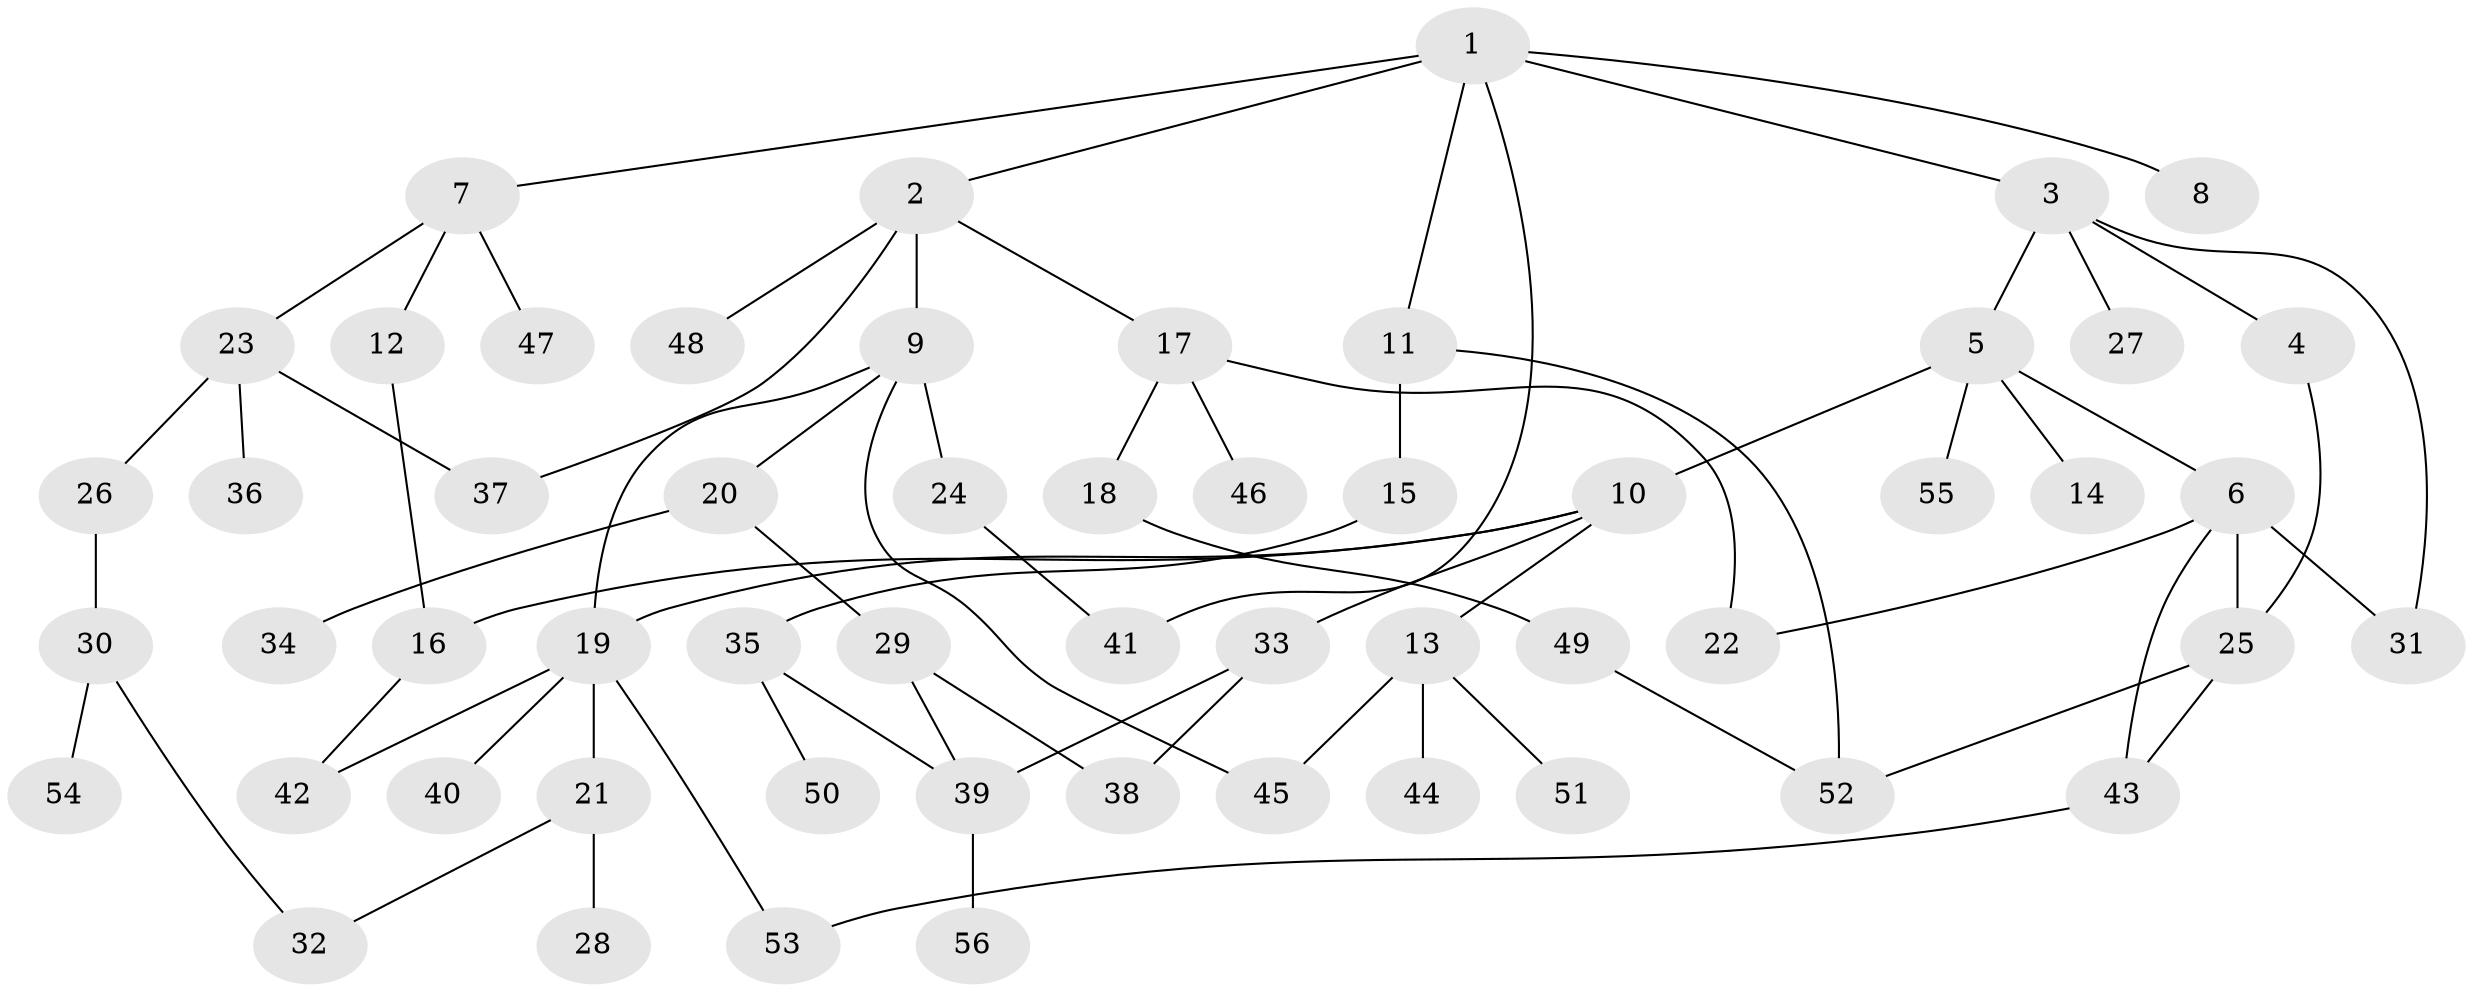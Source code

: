 // coarse degree distribution, {5: 0.07692307692307693, 7: 0.02564102564102564, 4: 0.07692307692307693, 6: 0.10256410256410256, 3: 0.1282051282051282, 2: 0.2564102564102564, 1: 0.3333333333333333}
// Generated by graph-tools (version 1.1) at 2025/23/03/03/25 07:23:30]
// undirected, 56 vertices, 72 edges
graph export_dot {
graph [start="1"]
  node [color=gray90,style=filled];
  1;
  2;
  3;
  4;
  5;
  6;
  7;
  8;
  9;
  10;
  11;
  12;
  13;
  14;
  15;
  16;
  17;
  18;
  19;
  20;
  21;
  22;
  23;
  24;
  25;
  26;
  27;
  28;
  29;
  30;
  31;
  32;
  33;
  34;
  35;
  36;
  37;
  38;
  39;
  40;
  41;
  42;
  43;
  44;
  45;
  46;
  47;
  48;
  49;
  50;
  51;
  52;
  53;
  54;
  55;
  56;
  1 -- 2;
  1 -- 3;
  1 -- 7;
  1 -- 8;
  1 -- 11;
  1 -- 41;
  2 -- 9;
  2 -- 17;
  2 -- 48;
  2 -- 37;
  3 -- 4;
  3 -- 5;
  3 -- 27;
  3 -- 31;
  4 -- 25;
  5 -- 6;
  5 -- 10;
  5 -- 14;
  5 -- 55;
  6 -- 22;
  6 -- 31;
  6 -- 43;
  6 -- 25;
  7 -- 12;
  7 -- 23;
  7 -- 47;
  9 -- 20;
  9 -- 24;
  9 -- 45;
  9 -- 19;
  10 -- 13;
  10 -- 16;
  10 -- 19;
  10 -- 33;
  11 -- 15;
  11 -- 52;
  12 -- 16;
  13 -- 44;
  13 -- 45;
  13 -- 51;
  15 -- 35;
  16 -- 42;
  17 -- 18;
  17 -- 46;
  17 -- 22;
  18 -- 49;
  19 -- 21;
  19 -- 40;
  19 -- 42;
  19 -- 53;
  20 -- 29;
  20 -- 34;
  21 -- 28;
  21 -- 32;
  23 -- 26;
  23 -- 36;
  23 -- 37;
  24 -- 41;
  25 -- 43;
  25 -- 52;
  26 -- 30;
  29 -- 39;
  29 -- 38;
  30 -- 32;
  30 -- 54;
  33 -- 38;
  33 -- 39;
  35 -- 50;
  35 -- 39;
  39 -- 56;
  43 -- 53;
  49 -- 52;
}
